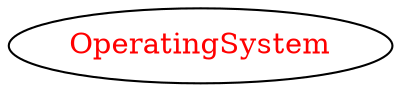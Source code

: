 digraph dependencyGraph {
 concentrate=true;
 ranksep="2.0";
 rankdir="LR"; 
 splines="ortho";
"OperatingSystem" [fontcolor="red"];
}